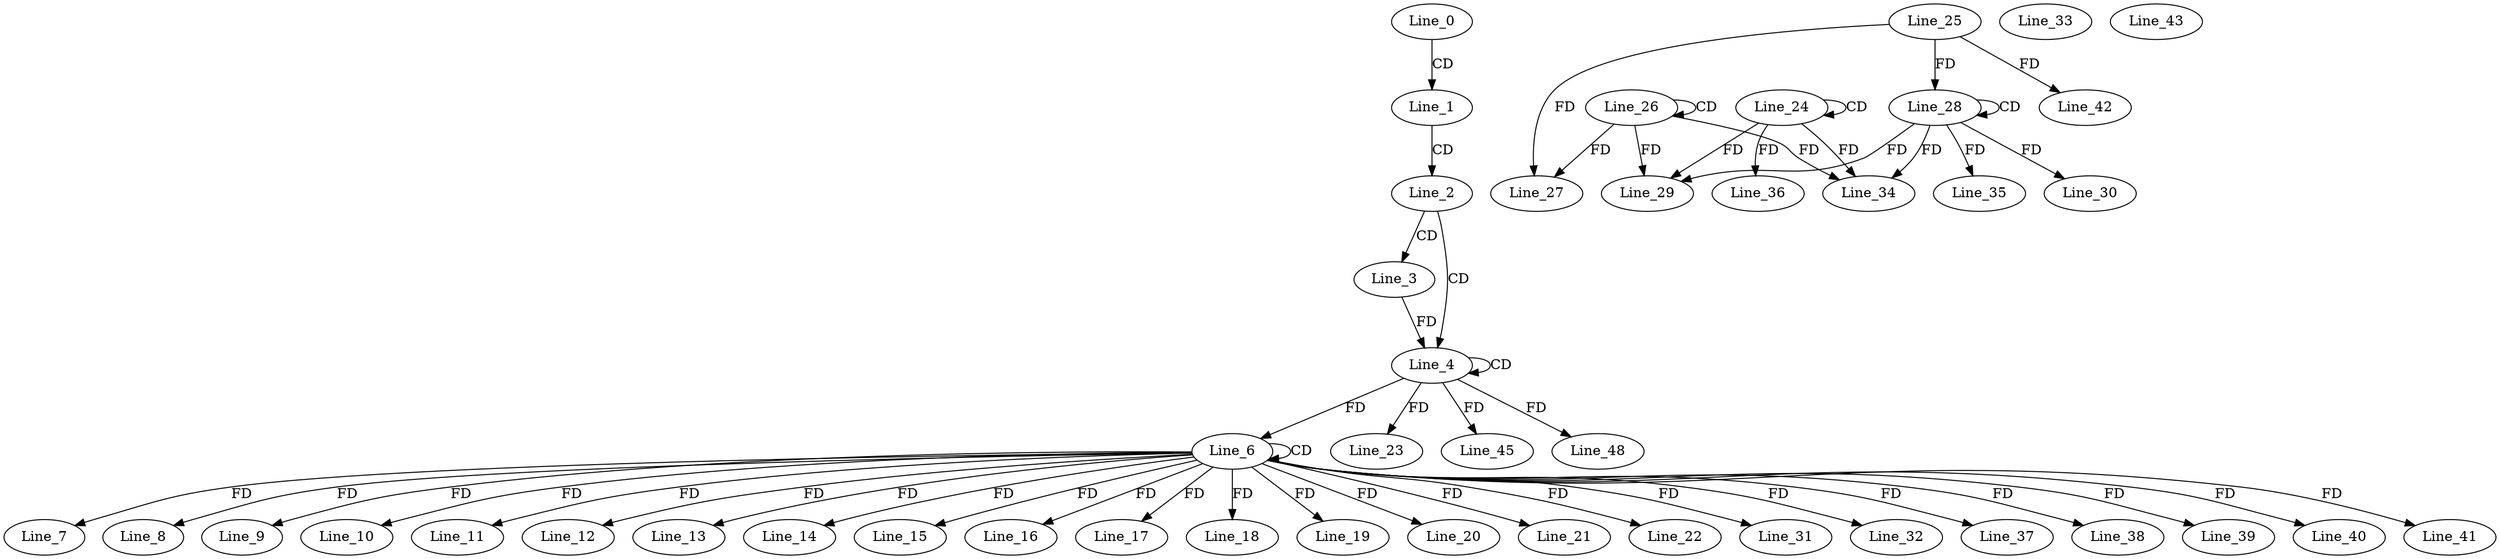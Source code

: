digraph G {
  Line_0;
  Line_1;
  Line_2;
  Line_3;
  Line_4;
  Line_4;
  Line_6;
  Line_6;
  Line_7;
  Line_8;
  Line_9;
  Line_10;
  Line_11;
  Line_12;
  Line_13;
  Line_14;
  Line_15;
  Line_16;
  Line_17;
  Line_18;
  Line_19;
  Line_20;
  Line_21;
  Line_22;
  Line_23;
  Line_24;
  Line_24;
  Line_26;
  Line_26;
  Line_25;
  Line_27;
  Line_28;
  Line_28;
  Line_29;
  Line_30;
  Line_31;
  Line_32;
  Line_33;
  Line_34;
  Line_35;
  Line_36;
  Line_37;
  Line_38;
  Line_39;
  Line_40;
  Line_41;
  Line_42;
  Line_43;
  Line_45;
  Line_48;
  Line_0 -> Line_1 [ label="CD" ];
  Line_1 -> Line_2 [ label="CD" ];
  Line_2 -> Line_3 [ label="CD" ];
  Line_2 -> Line_4 [ label="CD" ];
  Line_4 -> Line_4 [ label="CD" ];
  Line_3 -> Line_4 [ label="FD" ];
  Line_6 -> Line_6 [ label="CD" ];
  Line_4 -> Line_6 [ label="FD" ];
  Line_6 -> Line_7 [ label="FD" ];
  Line_6 -> Line_8 [ label="FD" ];
  Line_6 -> Line_9 [ label="FD" ];
  Line_6 -> Line_10 [ label="FD" ];
  Line_6 -> Line_11 [ label="FD" ];
  Line_6 -> Line_12 [ label="FD" ];
  Line_6 -> Line_13 [ label="FD" ];
  Line_6 -> Line_14 [ label="FD" ];
  Line_6 -> Line_15 [ label="FD" ];
  Line_6 -> Line_16 [ label="FD" ];
  Line_6 -> Line_17 [ label="FD" ];
  Line_6 -> Line_18 [ label="FD" ];
  Line_6 -> Line_19 [ label="FD" ];
  Line_6 -> Line_20 [ label="FD" ];
  Line_6 -> Line_21 [ label="FD" ];
  Line_6 -> Line_22 [ label="FD" ];
  Line_4 -> Line_23 [ label="FD" ];
  Line_24 -> Line_24 [ label="CD" ];
  Line_26 -> Line_26 [ label="CD" ];
  Line_25 -> Line_27 [ label="FD" ];
  Line_26 -> Line_27 [ label="FD" ];
  Line_28 -> Line_28 [ label="CD" ];
  Line_25 -> Line_28 [ label="FD" ];
  Line_24 -> Line_29 [ label="FD" ];
  Line_28 -> Line_29 [ label="FD" ];
  Line_26 -> Line_29 [ label="FD" ];
  Line_28 -> Line_30 [ label="FD" ];
  Line_6 -> Line_31 [ label="FD" ];
  Line_6 -> Line_32 [ label="FD" ];
  Line_24 -> Line_34 [ label="FD" ];
  Line_28 -> Line_34 [ label="FD" ];
  Line_26 -> Line_34 [ label="FD" ];
  Line_28 -> Line_35 [ label="FD" ];
  Line_24 -> Line_36 [ label="FD" ];
  Line_6 -> Line_37 [ label="FD" ];
  Line_6 -> Line_38 [ label="FD" ];
  Line_6 -> Line_39 [ label="FD" ];
  Line_6 -> Line_40 [ label="FD" ];
  Line_6 -> Line_41 [ label="FD" ];
  Line_25 -> Line_42 [ label="FD" ];
  Line_4 -> Line_45 [ label="FD" ];
  Line_4 -> Line_48 [ label="FD" ];
}
